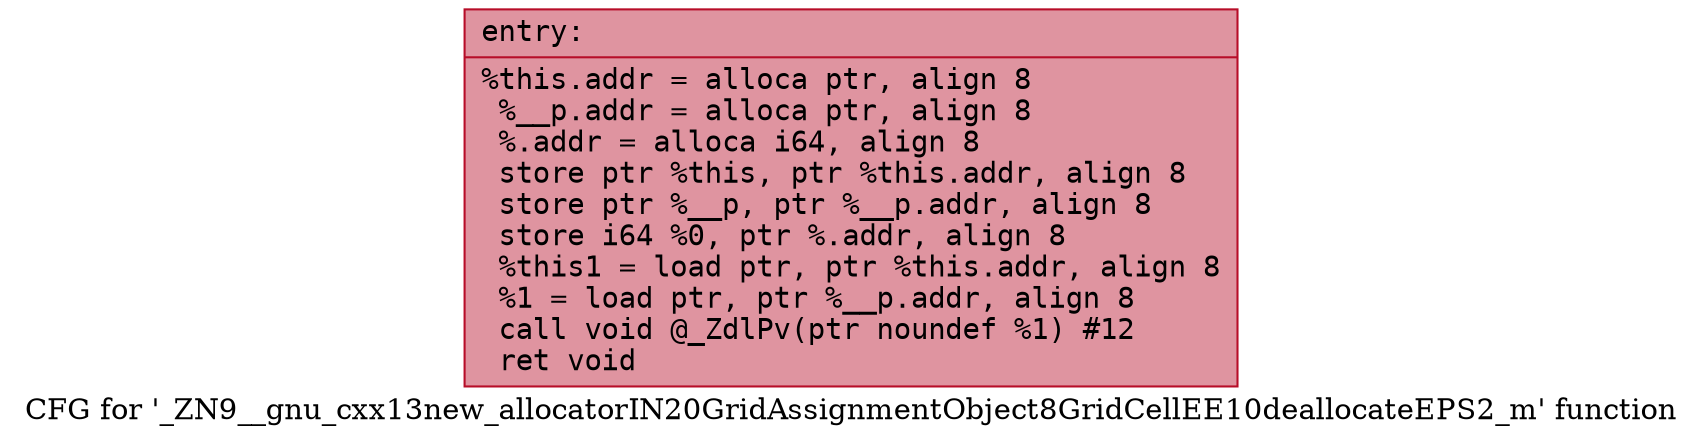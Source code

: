 digraph "CFG for '_ZN9__gnu_cxx13new_allocatorIN20GridAssignmentObject8GridCellEE10deallocateEPS2_m' function" {
	label="CFG for '_ZN9__gnu_cxx13new_allocatorIN20GridAssignmentObject8GridCellEE10deallocateEPS2_m' function";

	Node0x560dca0d9e00 [shape=record,color="#b70d28ff", style=filled, fillcolor="#b70d2870" fontname="Courier",label="{entry:\l|  %this.addr = alloca ptr, align 8\l  %__p.addr = alloca ptr, align 8\l  %.addr = alloca i64, align 8\l  store ptr %this, ptr %this.addr, align 8\l  store ptr %__p, ptr %__p.addr, align 8\l  store i64 %0, ptr %.addr, align 8\l  %this1 = load ptr, ptr %this.addr, align 8\l  %1 = load ptr, ptr %__p.addr, align 8\l  call void @_ZdlPv(ptr noundef %1) #12\l  ret void\l}"];
}
